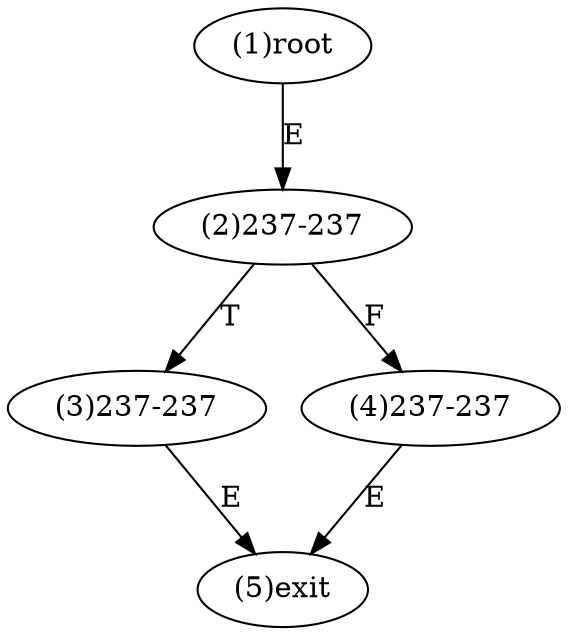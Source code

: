 digraph "" { 
1[ label="(1)root"];
2[ label="(2)237-237"];
3[ label="(3)237-237"];
4[ label="(4)237-237"];
5[ label="(5)exit"];
1->2[ label="E"];
2->4[ label="F"];
2->3[ label="T"];
3->5[ label="E"];
4->5[ label="E"];
}